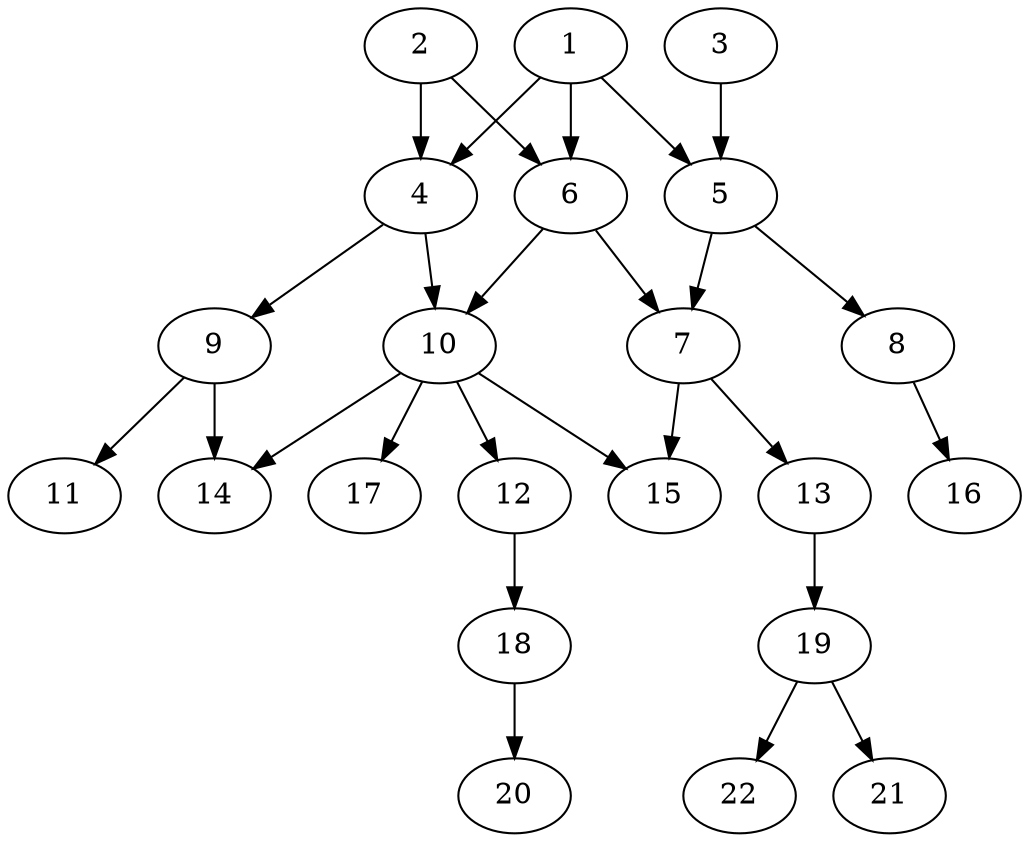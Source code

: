 // DAG (tier=2-normal, mode=data, n=22, ccr=0.409, fat=0.589, density=0.498, regular=0.431, jump=0.124, mindata=2097152, maxdata=16777216)
// DAG automatically generated by daggen at Sun Aug 24 16:33:34 2025
// /home/ermia/Project/Environments/daggen/bin/daggen --dot --ccr 0.409 --fat 0.589 --regular 0.431 --density 0.498 --jump 0.124 --mindata 2097152 --maxdata 16777216 -n 22 
digraph G {
  1 [size="204280411744146336", alpha="0.14", expect_size="102140205872073168"]
  1 -> 4 [size ="310504794882048"]
  1 -> 5 [size ="310504794882048"]
  1 -> 6 [size ="310504794882048"]
  2 [size="986962671281224286208", alpha="0.09", expect_size="493481335640612143104"]
  2 -> 4 [size ="793031561183232"]
  2 -> 6 [size ="793031561183232"]
  3 [size="6073894217538574", alpha="0.15", expect_size="3036947108769287"]
  3 -> 5 [size ="465338768556032"]
  4 [size="10192565798809990", alpha="0.09", expect_size="5096282899404995"]
  4 -> 9 [size ="711247121088512"]
  4 -> 10 [size ="711247121088512"]
  5 [size="35542055419224400", alpha="0.10", expect_size="17771027709612200"]
  5 -> 7 [size ="575526364250112"]
  5 -> 8 [size ="575526364250112"]
  6 [size="2317090151580874240", alpha="0.20", expect_size="1158545075790437120"]
  6 -> 7 [size ="1560697162956800"]
  6 -> 10 [size ="1560697162956800"]
  7 [size="1194983350887573760", alpha="0.15", expect_size="597491675443786880"]
  7 -> 13 [size ="660138495049728"]
  7 -> 15 [size ="660138495049728"]
  8 [size="164146044657102487552", alpha="0.10", expect_size="82073022328551243776"]
  8 -> 16 [size ="239833733660672"]
  9 [size="242761355571507494912", alpha="0.16", expect_size="121380677785753747456"]
  9 -> 11 [size ="311321912410112"]
  9 -> 14 [size ="311321912410112"]
  10 [size="79285164102570832", alpha="0.05", expect_size="39642582051285416"]
  10 -> 12 [size ="1695054351564800"]
  10 -> 14 [size ="1695054351564800"]
  10 -> 15 [size ="1695054351564800"]
  10 -> 17 [size ="1695054351564800"]
  11 [size="2507367875332708237312", alpha="0.06", expect_size="1253683937666354118656"]
  12 [size="105133706925373904", alpha="0.08", expect_size="52566853462686952"]
  12 -> 18 [size ="2185770630643712"]
  13 [size="1736529579925336752128", alpha="0.10", expect_size="868264789962668376064"]
  13 -> 19 [size ="1155787812503552"]
  14 [size="2544974922373805375488", alpha="0.05", expect_size="1272487461186902687744"]
  15 [size="77972407873606160", alpha="0.03", expect_size="38986203936803080"]
  16 [size="2269261017762379071488", alpha="0.01", expect_size="1134630508881189535744"]
  17 [size="54051726268299184", alpha="0.09", expect_size="27025863134149592"]
  18 [size="1001652108987218264064", alpha="0.06", expect_size="500826054493609132032"]
  18 -> 20 [size ="800880882352128"]
  19 [size="97681148545223360", alpha="0.19", expect_size="48840574272611680"]
  19 -> 21 [size ="2153393288118272"]
  19 -> 22 [size ="2153393288118272"]
  20 [size="612482140577557504", alpha="0.01", expect_size="306241070288778752"]
  21 [size="1439097201876229632", alpha="0.10", expect_size="719548600938114816"]
  22 [size="1426423725641451962368", alpha="0.11", expect_size="713211862820725981184"]
}